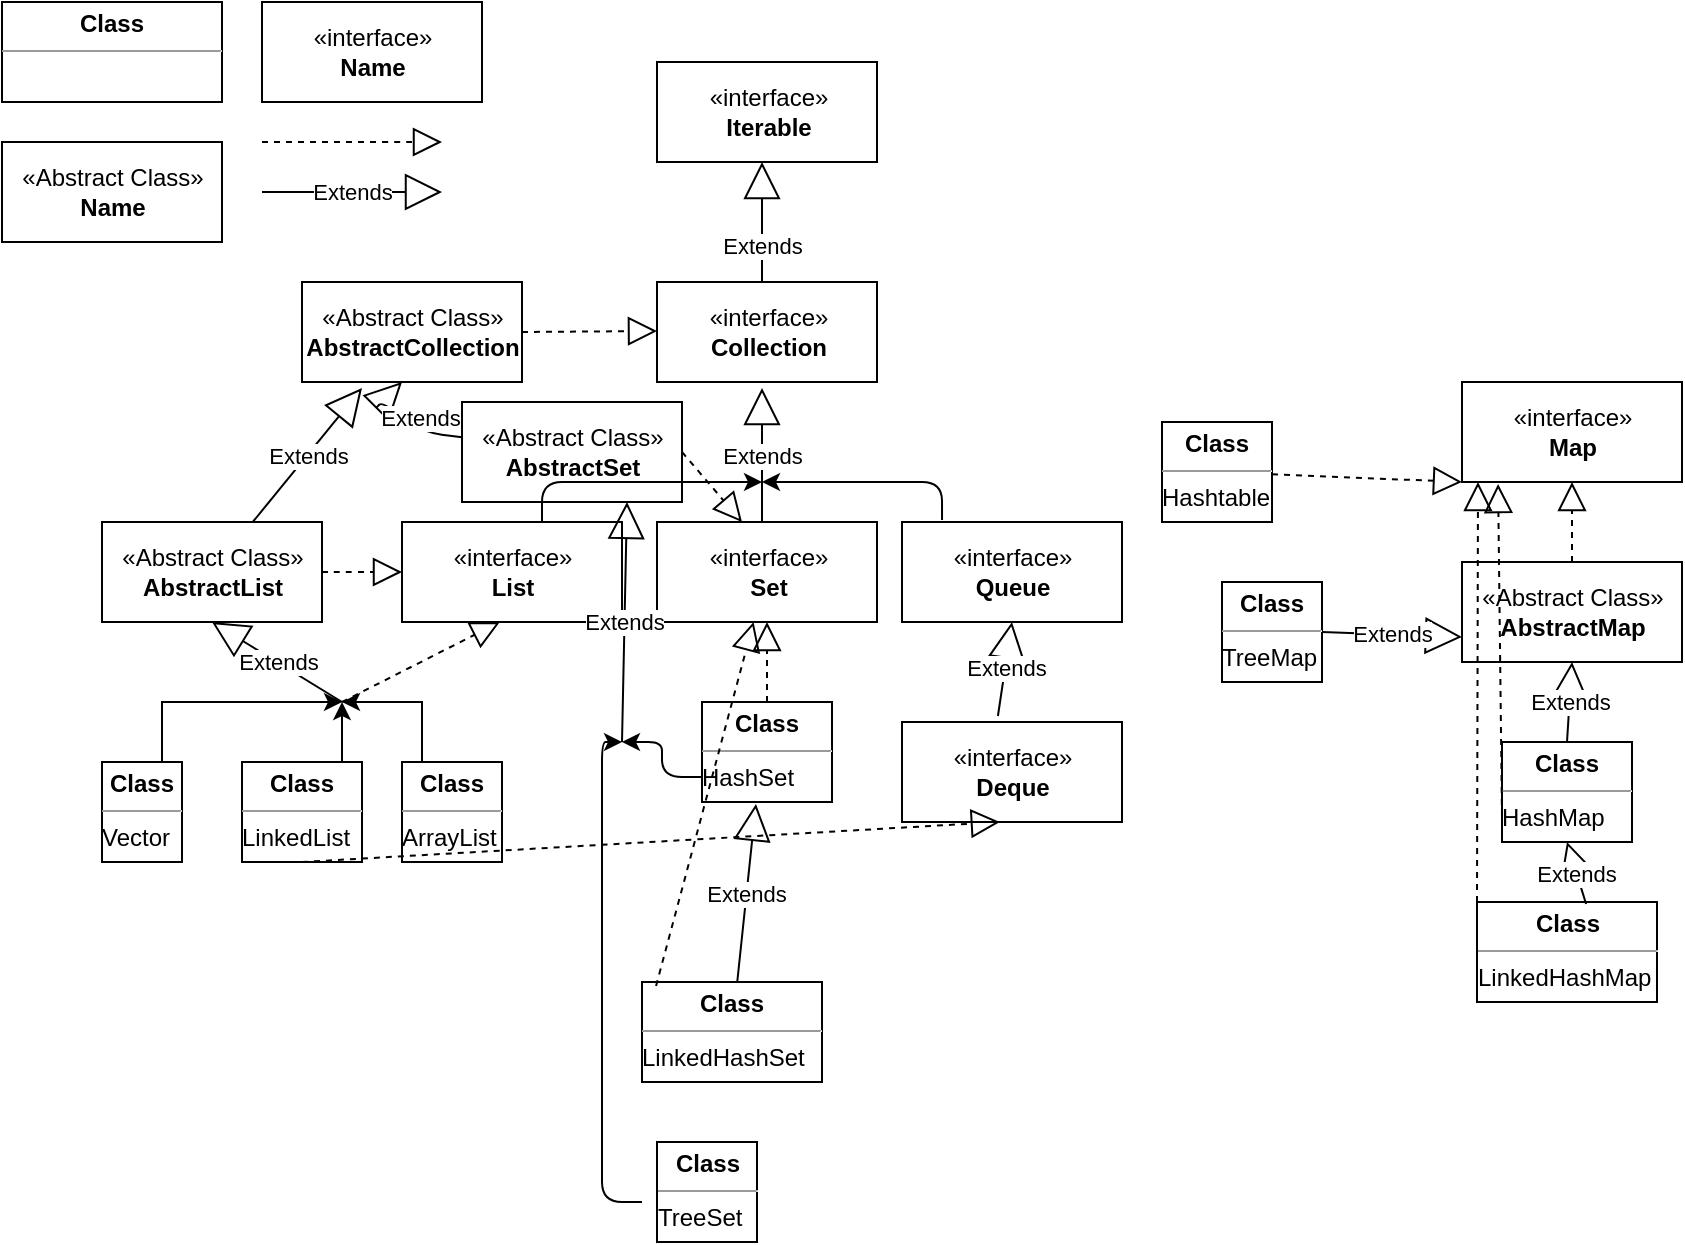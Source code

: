<mxfile version="14.9.8" type="github"><diagram id="YQ_OLuhUawNjpfm488Xr" name="Page-1"><mxGraphModel dx="1422" dy="794" grid="1" gridSize="10" guides="1" tooltips="1" connect="1" arrows="1" fold="1" page="1" pageScale="1" pageWidth="850" pageHeight="1100" math="0" shadow="0"><root><mxCell id="0"/><mxCell id="1" parent="0"/><mxCell id="ayLD4mWTQHQW7xftg0z0-96" value="«interface»&lt;br&gt;&lt;b&gt;Collection&lt;/b&gt;" style="html=1;" vertex="1" parent="1"><mxGeometry x="327.5" y="140" width="110" height="50" as="geometry"/></mxCell><mxCell id="ayLD4mWTQHQW7xftg0z0-98" value="«interface»&lt;br&gt;&lt;b&gt;Set&lt;/b&gt;" style="html=1;" vertex="1" parent="1"><mxGeometry x="327.5" y="260" width="110" height="50" as="geometry"/></mxCell><mxCell id="ayLD4mWTQHQW7xftg0z0-99" value="&amp;laquo;interface&amp;raquo;&lt;br&gt;&lt;b&gt;Name&lt;/b&gt;" style="html=1;" vertex="1" parent="1"><mxGeometry x="130" width="110" height="50" as="geometry"/></mxCell><mxCell id="ayLD4mWTQHQW7xftg0z0-100" value="«interface»&lt;br&gt;&lt;b&gt;Deque&lt;/b&gt;" style="html=1;" vertex="1" parent="1"><mxGeometry x="450" y="360" width="110" height="50" as="geometry"/></mxCell><mxCell id="ayLD4mWTQHQW7xftg0z0-109" value="&lt;p style=&quot;margin:0px;margin-top:4px;text-align:center;&quot;&gt;&lt;b&gt;Class&lt;/b&gt;&lt;/p&gt;&lt;hr size=&quot;1&quot;/&gt;&lt;div style=&quot;height:2px;&quot;&gt;&lt;/div&gt;" style="verticalAlign=top;align=left;overflow=fill;fontSize=12;fontFamily=Helvetica;html=1;" vertex="1" parent="1"><mxGeometry width="110" height="50" as="geometry"/></mxCell><mxCell id="ayLD4mWTQHQW7xftg0z0-110" value="&lt;p style=&quot;margin: 0px ; margin-top: 4px ; text-align: center&quot;&gt;&lt;b&gt;Class&lt;/b&gt;&lt;/p&gt;&lt;hr size=&quot;1&quot;&gt;&lt;div style=&quot;height: 2px&quot;&gt;LinkedHashMap&lt;/div&gt;" style="verticalAlign=top;align=left;overflow=fill;fontSize=12;fontFamily=Helvetica;html=1;" vertex="1" parent="1"><mxGeometry x="737.5" y="450" width="90" height="50" as="geometry"/></mxCell><mxCell id="ayLD4mWTQHQW7xftg0z0-111" value="&lt;p style=&quot;margin: 0px ; margin-top: 4px ; text-align: center&quot;&gt;&lt;b&gt;Class&lt;/b&gt;&lt;/p&gt;&lt;hr size=&quot;1&quot;&gt;&lt;div style=&quot;height: 2px&quot;&gt;HashMap&lt;/div&gt;" style="verticalAlign=top;align=left;overflow=fill;fontSize=12;fontFamily=Helvetica;html=1;" vertex="1" parent="1"><mxGeometry x="750" y="370" width="65" height="50" as="geometry"/></mxCell><mxCell id="ayLD4mWTQHQW7xftg0z0-112" value="&lt;p style=&quot;margin: 0px ; margin-top: 4px ; text-align: center&quot;&gt;&lt;b&gt;Class&lt;/b&gt;&lt;/p&gt;&lt;hr size=&quot;1&quot;&gt;&lt;div style=&quot;height: 2px&quot;&gt;TreeMap&lt;/div&gt;" style="verticalAlign=top;align=left;overflow=fill;fontSize=12;fontFamily=Helvetica;html=1;" vertex="1" parent="1"><mxGeometry x="610" y="290" width="50" height="50" as="geometry"/></mxCell><mxCell id="ayLD4mWTQHQW7xftg0z0-113" value="«Abstract Class»&lt;br&gt;&lt;b&gt;Name&lt;/b&gt;" style="html=1;" vertex="1" parent="1"><mxGeometry y="70" width="110" height="50" as="geometry"/></mxCell><mxCell id="ayLD4mWTQHQW7xftg0z0-114" value="«Abstract Class»&lt;br&gt;&lt;b&gt;AbstractSet&lt;/b&gt;" style="html=1;" vertex="1" parent="1"><mxGeometry x="230" y="200" width="110" height="50" as="geometry"/></mxCell><mxCell id="ayLD4mWTQHQW7xftg0z0-115" value="«Abstract Class»&lt;br&gt;&lt;b&gt;AbstractCollection&lt;/b&gt;" style="html=1;" vertex="1" parent="1"><mxGeometry x="150" y="140" width="110" height="50" as="geometry"/></mxCell><mxCell id="ayLD4mWTQHQW7xftg0z0-116" value="«Abstract Class»&lt;br&gt;&lt;b&gt;AbstractList&lt;/b&gt;" style="html=1;" vertex="1" parent="1"><mxGeometry x="50" y="260" width="110" height="50" as="geometry"/></mxCell><mxCell id="ayLD4mWTQHQW7xftg0z0-117" value="«interface»&lt;br&gt;&lt;b&gt;Iterable&lt;/b&gt;" style="html=1;" vertex="1" parent="1"><mxGeometry x="327.5" y="30" width="110" height="50" as="geometry"/></mxCell><mxCell id="ayLD4mWTQHQW7xftg0z0-118" value="«interface»&lt;br&gt;&lt;b&gt;List&lt;/b&gt;" style="html=1;" vertex="1" parent="1"><mxGeometry x="200" y="260" width="110" height="50" as="geometry"/></mxCell><mxCell id="ayLD4mWTQHQW7xftg0z0-120" value="«Abstract Class»&lt;br&gt;&lt;b&gt;AbstractMap&lt;/b&gt;" style="html=1;" vertex="1" parent="1"><mxGeometry x="730" y="280" width="110" height="50" as="geometry"/></mxCell><mxCell id="ayLD4mWTQHQW7xftg0z0-121" value="«interface»&lt;br&gt;&lt;b&gt;Map&lt;/b&gt;" style="html=1;" vertex="1" parent="1"><mxGeometry x="730" y="190" width="110" height="50" as="geometry"/></mxCell><mxCell id="ayLD4mWTQHQW7xftg0z0-123" value="&lt;p style=&quot;margin: 0px ; margin-top: 4px ; text-align: center&quot;&gt;&lt;b&gt;Class&lt;/b&gt;&lt;/p&gt;&lt;hr size=&quot;1&quot;&gt;&lt;div style=&quot;height: 2px&quot;&gt;Hashtable&lt;/div&gt;" style="verticalAlign=top;align=left;overflow=fill;fontSize=12;fontFamily=Helvetica;html=1;" vertex="1" parent="1"><mxGeometry x="580" y="210" width="55" height="50" as="geometry"/></mxCell><mxCell id="ayLD4mWTQHQW7xftg0z0-124" value="&lt;p style=&quot;margin: 0px ; margin-top: 4px ; text-align: center&quot;&gt;&lt;b&gt;Class&lt;/b&gt;&lt;/p&gt;&lt;hr size=&quot;1&quot;&gt;&lt;div style=&quot;height: 2px&quot;&gt;TreeSet&lt;/div&gt;" style="verticalAlign=top;align=left;overflow=fill;fontSize=12;fontFamily=Helvetica;html=1;" vertex="1" parent="1"><mxGeometry x="327.5" y="570" width="50" height="50" as="geometry"/></mxCell><mxCell id="ayLD4mWTQHQW7xftg0z0-153" value="" style="edgeStyle=elbowEdgeStyle;rounded=0;orthogonalLoop=1;jettySize=auto;html=1;exitX=0.5;exitY=0;exitDx=0;exitDy=0;" edge="1" parent="1" source="ayLD4mWTQHQW7xftg0z0-125"><mxGeometry relative="1" as="geometry"><mxPoint x="170" y="350" as="targetPoint"/><Array as="points"><mxPoint x="170" y="350"/></Array></mxGeometry></mxCell><mxCell id="ayLD4mWTQHQW7xftg0z0-125" value="&lt;p style=&quot;margin: 0px ; margin-top: 4px ; text-align: center&quot;&gt;&lt;b&gt;Class&lt;/b&gt;&lt;/p&gt;&lt;hr size=&quot;1&quot;&gt;&lt;div style=&quot;height: 2px&quot;&gt;LinkedList&lt;/div&gt;" style="verticalAlign=top;align=left;overflow=fill;fontSize=12;fontFamily=Helvetica;html=1;" vertex="1" parent="1"><mxGeometry x="120" y="380" width="60" height="50" as="geometry"/></mxCell><mxCell id="ayLD4mWTQHQW7xftg0z0-154" value="" style="edgeStyle=elbowEdgeStyle;rounded=0;orthogonalLoop=1;jettySize=auto;html=1;" edge="1" parent="1" source="ayLD4mWTQHQW7xftg0z0-126"><mxGeometry relative="1" as="geometry"><mxPoint x="170" y="350" as="targetPoint"/><Array as="points"><mxPoint x="210" y="370"/><mxPoint x="230" y="380"/></Array></mxGeometry></mxCell><mxCell id="ayLD4mWTQHQW7xftg0z0-126" value="&lt;p style=&quot;margin: 0px ; margin-top: 4px ; text-align: center&quot;&gt;&lt;b&gt;Class&lt;/b&gt;&lt;/p&gt;&lt;hr size=&quot;1&quot;&gt;&lt;div style=&quot;height: 2px&quot;&gt;ArrayList&lt;/div&gt;" style="verticalAlign=top;align=left;overflow=fill;fontSize=12;fontFamily=Helvetica;html=1;" vertex="1" parent="1"><mxGeometry x="200" y="380" width="50" height="50" as="geometry"/></mxCell><mxCell id="ayLD4mWTQHQW7xftg0z0-152" value="" style="edgeStyle=elbowEdgeStyle;rounded=0;orthogonalLoop=1;jettySize=auto;html=1;" edge="1" parent="1" source="ayLD4mWTQHQW7xftg0z0-128"><mxGeometry relative="1" as="geometry"><mxPoint x="170" y="350" as="targetPoint"/><Array as="points"><mxPoint x="80" y="370"/><mxPoint x="70" y="360"/></Array></mxGeometry></mxCell><mxCell id="ayLD4mWTQHQW7xftg0z0-128" value="&lt;p style=&quot;margin: 0px ; margin-top: 4px ; text-align: center&quot;&gt;&lt;b&gt;Class&lt;/b&gt;&lt;/p&gt;&lt;hr size=&quot;1&quot;&gt;&lt;div style=&quot;height: 2px&quot;&gt;Vector&lt;/div&gt;" style="verticalAlign=top;align=left;overflow=fill;fontSize=12;fontFamily=Helvetica;html=1;" vertex="1" parent="1"><mxGeometry x="50" y="380" width="40" height="50" as="geometry"/></mxCell><mxCell id="ayLD4mWTQHQW7xftg0z0-129" value="«interface»&lt;br&gt;&lt;b&gt;Queue&lt;/b&gt;" style="html=1;" vertex="1" parent="1"><mxGeometry x="450" y="260" width="110" height="50" as="geometry"/></mxCell><mxCell id="ayLD4mWTQHQW7xftg0z0-130" value="Extends" style="endArrow=block;endSize=16;endFill=0;html=1;" edge="1" parent="1"><mxGeometry width="160" relative="1" as="geometry"><mxPoint x="380" y="260" as="sourcePoint"/><mxPoint x="380" y="193" as="targetPoint"/><Array as="points"><mxPoint x="380" y="220"/></Array></mxGeometry></mxCell><mxCell id="ayLD4mWTQHQW7xftg0z0-131" value="Extends" style="endArrow=block;endSize=16;endFill=0;html=1;" edge="1" parent="1"><mxGeometry x="-0.403" width="160" relative="1" as="geometry"><mxPoint x="380" y="140" as="sourcePoint"/><mxPoint x="380" y="80" as="targetPoint"/><Array as="points"><mxPoint x="380" y="100"/></Array><mxPoint as="offset"/></mxGeometry></mxCell><mxCell id="ayLD4mWTQHQW7xftg0z0-134" value="" style="edgeStyle=elbowEdgeStyle;elbow=horizontal;endArrow=classic;html=1;" edge="1" parent="1" source="ayLD4mWTQHQW7xftg0z0-118"><mxGeometry width="50" height="50" relative="1" as="geometry"><mxPoint x="400" y="430" as="sourcePoint"/><mxPoint x="380" y="240" as="targetPoint"/><Array as="points"><mxPoint x="270" y="220"/></Array></mxGeometry></mxCell><mxCell id="ayLD4mWTQHQW7xftg0z0-135" value="" style="edgeStyle=elbowEdgeStyle;elbow=horizontal;endArrow=classic;html=1;exitX=0.182;exitY=-0.02;exitDx=0;exitDy=0;exitPerimeter=0;" edge="1" parent="1" source="ayLD4mWTQHQW7xftg0z0-129"><mxGeometry width="50" height="50" relative="1" as="geometry"><mxPoint x="470" y="250" as="sourcePoint"/><mxPoint x="380" y="240" as="targetPoint"/><Array as="points"><mxPoint x="470" y="240"/></Array></mxGeometry></mxCell><mxCell id="ayLD4mWTQHQW7xftg0z0-142" value="" style="endArrow=block;dashed=1;endFill=0;endSize=12;html=1;" edge="1" parent="1"><mxGeometry width="160" relative="1" as="geometry"><mxPoint x="160" y="285" as="sourcePoint"/><mxPoint x="200" y="285" as="targetPoint"/><Array as="points"><mxPoint x="170" y="285"/></Array></mxGeometry></mxCell><mxCell id="ayLD4mWTQHQW7xftg0z0-143" value="" style="endArrow=block;dashed=1;endFill=0;endSize=12;html=1;" edge="1" parent="1"><mxGeometry width="160" relative="1" as="geometry"><mxPoint x="260" y="165" as="sourcePoint"/><mxPoint x="327.5" y="164.5" as="targetPoint"/></mxGeometry></mxCell><mxCell id="ayLD4mWTQHQW7xftg0z0-144" value="Extends" style="endArrow=block;endSize=16;endFill=0;html=1;" edge="1" parent="1" source="ayLD4mWTQHQW7xftg0z0-114"><mxGeometry x="-0.161" y="-5" width="160" relative="1" as="geometry"><mxPoint x="340" y="320" as="sourcePoint"/><mxPoint x="200" y="190" as="targetPoint"/><Array as="points"><mxPoint x="210" y="215"/><mxPoint x="190" y="200"/></Array><mxPoint as="offset"/></mxGeometry></mxCell><mxCell id="ayLD4mWTQHQW7xftg0z0-145" value="Extends" style="endArrow=block;endSize=16;endFill=0;html=1;" edge="1" parent="1" source="ayLD4mWTQHQW7xftg0z0-116"><mxGeometry width="160" relative="1" as="geometry"><mxPoint x="340" y="320" as="sourcePoint"/><mxPoint x="180" y="193" as="targetPoint"/></mxGeometry></mxCell><mxCell id="ayLD4mWTQHQW7xftg0z0-147" value="Extends" style="endArrow=block;endSize=16;endFill=0;html=1;exitX=0.436;exitY=-0.06;exitDx=0;exitDy=0;exitPerimeter=0;entryX=0.5;entryY=1;entryDx=0;entryDy=0;" edge="1" parent="1" source="ayLD4mWTQHQW7xftg0z0-100" target="ayLD4mWTQHQW7xftg0z0-129"><mxGeometry width="160" relative="1" as="geometry"><mxPoint x="340" y="320" as="sourcePoint"/><mxPoint x="500" y="320" as="targetPoint"/></mxGeometry></mxCell><mxCell id="ayLD4mWTQHQW7xftg0z0-148" value="&lt;p style=&quot;margin: 0px ; margin-top: 4px ; text-align: center&quot;&gt;&lt;b&gt;Class&lt;/b&gt;&lt;/p&gt;&lt;hr size=&quot;1&quot;&gt;&lt;div style=&quot;height: 2px&quot;&gt;HashSet&lt;/div&gt;" style="verticalAlign=top;align=left;overflow=fill;fontSize=12;fontFamily=Helvetica;html=1;" vertex="1" parent="1"><mxGeometry x="350" y="350" width="65" height="50" as="geometry"/></mxCell><mxCell id="ayLD4mWTQHQW7xftg0z0-149" value="" style="endArrow=block;dashed=1;endFill=0;endSize=12;html=1;exitX=1;exitY=0.5;exitDx=0;exitDy=0;" edge="1" parent="1" source="ayLD4mWTQHQW7xftg0z0-114"><mxGeometry width="160" relative="1" as="geometry"><mxPoint x="340" y="420" as="sourcePoint"/><mxPoint x="370" y="260" as="targetPoint"/></mxGeometry></mxCell><mxCell id="ayLD4mWTQHQW7xftg0z0-150" value="Extends" style="endArrow=block;endSize=16;endFill=0;html=1;entryX=0.75;entryY=1;entryDx=0;entryDy=0;" edge="1" parent="1" target="ayLD4mWTQHQW7xftg0z0-114"><mxGeometry width="160" relative="1" as="geometry"><mxPoint x="310" y="370" as="sourcePoint"/><mxPoint x="500" y="420" as="targetPoint"/></mxGeometry></mxCell><mxCell id="ayLD4mWTQHQW7xftg0z0-151" value="" style="endArrow=block;dashed=1;endFill=0;endSize=12;html=1;" edge="1" parent="1" source="ayLD4mWTQHQW7xftg0z0-148" target="ayLD4mWTQHQW7xftg0z0-98"><mxGeometry width="160" relative="1" as="geometry"><mxPoint x="340" y="420" as="sourcePoint"/><mxPoint x="500" y="420" as="targetPoint"/></mxGeometry></mxCell><mxCell id="ayLD4mWTQHQW7xftg0z0-155" value="Extends" style="endArrow=block;endSize=16;endFill=0;html=1;entryX=0.5;entryY=1;entryDx=0;entryDy=0;" edge="1" parent="1" target="ayLD4mWTQHQW7xftg0z0-116"><mxGeometry width="160" relative="1" as="geometry"><mxPoint x="170" y="350" as="sourcePoint"/><mxPoint x="240" y="340" as="targetPoint"/></mxGeometry></mxCell><mxCell id="ayLD4mWTQHQW7xftg0z0-156" value="" style="endArrow=block;dashed=1;endFill=0;endSize=12;html=1;entryX=0.445;entryY=1;entryDx=0;entryDy=0;entryPerimeter=0;" edge="1" parent="1" target="ayLD4mWTQHQW7xftg0z0-118"><mxGeometry width="160" relative="1" as="geometry"><mxPoint x="170" y="350" as="sourcePoint"/><mxPoint x="500" y="420" as="targetPoint"/></mxGeometry></mxCell><mxCell id="ayLD4mWTQHQW7xftg0z0-157" value="" style="endArrow=block;dashed=1;endFill=0;endSize=12;html=1;" edge="1" parent="1"><mxGeometry width="160" relative="1" as="geometry"><mxPoint x="130" y="70" as="sourcePoint"/><mxPoint x="220" y="70" as="targetPoint"/><Array as="points"><mxPoint x="170" y="70"/><mxPoint x="200" y="70"/></Array></mxGeometry></mxCell><mxCell id="ayLD4mWTQHQW7xftg0z0-158" value="Extends" style="endArrow=block;endSize=16;endFill=0;html=1;" edge="1" parent="1"><mxGeometry width="160" relative="1" as="geometry"><mxPoint x="130" y="95" as="sourcePoint"/><mxPoint x="220" y="95" as="targetPoint"/></mxGeometry></mxCell><mxCell id="ayLD4mWTQHQW7xftg0z0-159" value="" style="endArrow=block;dashed=1;endFill=0;endSize=12;html=1;exitX=0.5;exitY=1;exitDx=0;exitDy=0;entryX=0.445;entryY=1;entryDx=0;entryDy=0;entryPerimeter=0;" edge="1" parent="1" source="ayLD4mWTQHQW7xftg0z0-125" target="ayLD4mWTQHQW7xftg0z0-100"><mxGeometry width="160" relative="1" as="geometry"><mxPoint x="340" y="320" as="sourcePoint"/><mxPoint x="490" y="470" as="targetPoint"/></mxGeometry></mxCell><mxCell id="ayLD4mWTQHQW7xftg0z0-160" value="&lt;p style=&quot;margin: 0px ; margin-top: 4px ; text-align: center&quot;&gt;&lt;b&gt;Class&lt;/b&gt;&lt;/p&gt;&lt;hr size=&quot;1&quot;&gt;&lt;div style=&quot;height: 2px&quot;&gt;LinkedHashSet&lt;/div&gt;" style="verticalAlign=top;align=left;overflow=fill;fontSize=12;fontFamily=Helvetica;html=1;" vertex="1" parent="1"><mxGeometry x="320" y="490" width="90" height="50" as="geometry"/></mxCell><mxCell id="ayLD4mWTQHQW7xftg0z0-162" value="Extends" style="endArrow=block;endSize=16;endFill=0;html=1;entryX=0.415;entryY=1.02;entryDx=0;entryDy=0;entryPerimeter=0;" edge="1" parent="1" source="ayLD4mWTQHQW7xftg0z0-160" target="ayLD4mWTQHQW7xftg0z0-148"><mxGeometry width="160" relative="1" as="geometry"><mxPoint x="340" y="520" as="sourcePoint"/><mxPoint x="500" y="520" as="targetPoint"/></mxGeometry></mxCell><mxCell id="ayLD4mWTQHQW7xftg0z0-164" value="" style="endArrow=block;dashed=1;endFill=0;endSize=12;html=1;exitX=0.078;exitY=0.04;exitDx=0;exitDy=0;exitPerimeter=0;" edge="1" parent="1" source="ayLD4mWTQHQW7xftg0z0-160" target="ayLD4mWTQHQW7xftg0z0-98"><mxGeometry width="160" relative="1" as="geometry"><mxPoint x="340" y="520" as="sourcePoint"/><mxPoint x="500" y="520" as="targetPoint"/></mxGeometry></mxCell><mxCell id="ayLD4mWTQHQW7xftg0z0-165" value="" style="edgeStyle=elbowEdgeStyle;elbow=horizontal;endArrow=classic;html=1;exitX=0;exitY=0.75;exitDx=0;exitDy=0;" edge="1" parent="1" source="ayLD4mWTQHQW7xftg0z0-148"><mxGeometry width="50" height="50" relative="1" as="geometry"><mxPoint x="340" y="390" as="sourcePoint"/><mxPoint x="310" y="370" as="targetPoint"/><Array as="points"><mxPoint x="330" y="380"/></Array></mxGeometry></mxCell><mxCell id="ayLD4mWTQHQW7xftg0z0-166" value="" style="edgeStyle=elbowEdgeStyle;elbow=horizontal;endArrow=classic;html=1;" edge="1" parent="1"><mxGeometry width="50" height="50" relative="1" as="geometry"><mxPoint x="320" y="600" as="sourcePoint"/><mxPoint x="310" y="370" as="targetPoint"/><Array as="points"><mxPoint x="300" y="480"/></Array></mxGeometry></mxCell><mxCell id="ayLD4mWTQHQW7xftg0z0-167" value="" style="endArrow=block;dashed=1;endFill=0;endSize=12;html=1;exitX=0.5;exitY=0;exitDx=0;exitDy=0;entryX=0.5;entryY=1;entryDx=0;entryDy=0;" edge="1" parent="1" source="ayLD4mWTQHQW7xftg0z0-120" target="ayLD4mWTQHQW7xftg0z0-121"><mxGeometry width="160" relative="1" as="geometry"><mxPoint x="340" y="410" as="sourcePoint"/><mxPoint x="580" y="530" as="targetPoint"/></mxGeometry></mxCell><mxCell id="ayLD4mWTQHQW7xftg0z0-170" value="Extends" style="endArrow=block;endSize=16;endFill=0;html=1;exitX=0.5;exitY=0;exitDx=0;exitDy=0;entryX=0.5;entryY=1;entryDx=0;entryDy=0;" edge="1" parent="1" source="ayLD4mWTQHQW7xftg0z0-111" target="ayLD4mWTQHQW7xftg0z0-120"><mxGeometry width="160" relative="1" as="geometry"><mxPoint x="340" y="410" as="sourcePoint"/><mxPoint x="500" y="410" as="targetPoint"/></mxGeometry></mxCell><mxCell id="ayLD4mWTQHQW7xftg0z0-171" value="" style="endArrow=block;dashed=1;endFill=0;endSize=12;html=1;exitX=0;exitY=0.75;exitDx=0;exitDy=0;entryX=0.164;entryY=1.02;entryDx=0;entryDy=0;entryPerimeter=0;" edge="1" parent="1" source="ayLD4mWTQHQW7xftg0z0-111" target="ayLD4mWTQHQW7xftg0z0-121"><mxGeometry width="160" relative="1" as="geometry"><mxPoint x="340" y="410" as="sourcePoint"/><mxPoint x="500" y="410" as="targetPoint"/></mxGeometry></mxCell><mxCell id="ayLD4mWTQHQW7xftg0z0-172" value="Extends" style="endArrow=block;endSize=16;endFill=0;html=1;exitX=0.606;exitY=0.02;exitDx=0;exitDy=0;exitPerimeter=0;entryX=0.5;entryY=1;entryDx=0;entryDy=0;" edge="1" parent="1" source="ayLD4mWTQHQW7xftg0z0-110" target="ayLD4mWTQHQW7xftg0z0-111"><mxGeometry width="160" relative="1" as="geometry"><mxPoint x="340" y="410" as="sourcePoint"/><mxPoint x="500" y="410" as="targetPoint"/></mxGeometry></mxCell><mxCell id="ayLD4mWTQHQW7xftg0z0-174" value="" style="endArrow=block;dashed=1;endFill=0;endSize=12;html=1;exitX=0;exitY=0;exitDx=0;exitDy=0;" edge="1" parent="1" source="ayLD4mWTQHQW7xftg0z0-110"><mxGeometry width="160" relative="1" as="geometry"><mxPoint x="340" y="410" as="sourcePoint"/><mxPoint x="738" y="240" as="targetPoint"/></mxGeometry></mxCell><mxCell id="ayLD4mWTQHQW7xftg0z0-175" value="" style="endArrow=block;dashed=1;endFill=0;endSize=12;html=1;entryX=0;entryY=1;entryDx=0;entryDy=0;" edge="1" parent="1" source="ayLD4mWTQHQW7xftg0z0-123" target="ayLD4mWTQHQW7xftg0z0-121"><mxGeometry width="160" relative="1" as="geometry"><mxPoint x="340" y="410" as="sourcePoint"/><mxPoint x="500" y="410" as="targetPoint"/></mxGeometry></mxCell><mxCell id="ayLD4mWTQHQW7xftg0z0-176" value="Extends" style="endArrow=block;endSize=16;endFill=0;html=1;entryX=0;entryY=0.75;entryDx=0;entryDy=0;exitX=1;exitY=0.5;exitDx=0;exitDy=0;" edge="1" parent="1" source="ayLD4mWTQHQW7xftg0z0-112" target="ayLD4mWTQHQW7xftg0z0-120"><mxGeometry width="160" relative="1" as="geometry"><mxPoint x="340" y="410" as="sourcePoint"/><mxPoint x="500" y="410" as="targetPoint"/></mxGeometry></mxCell></root></mxGraphModel></diagram></mxfile>